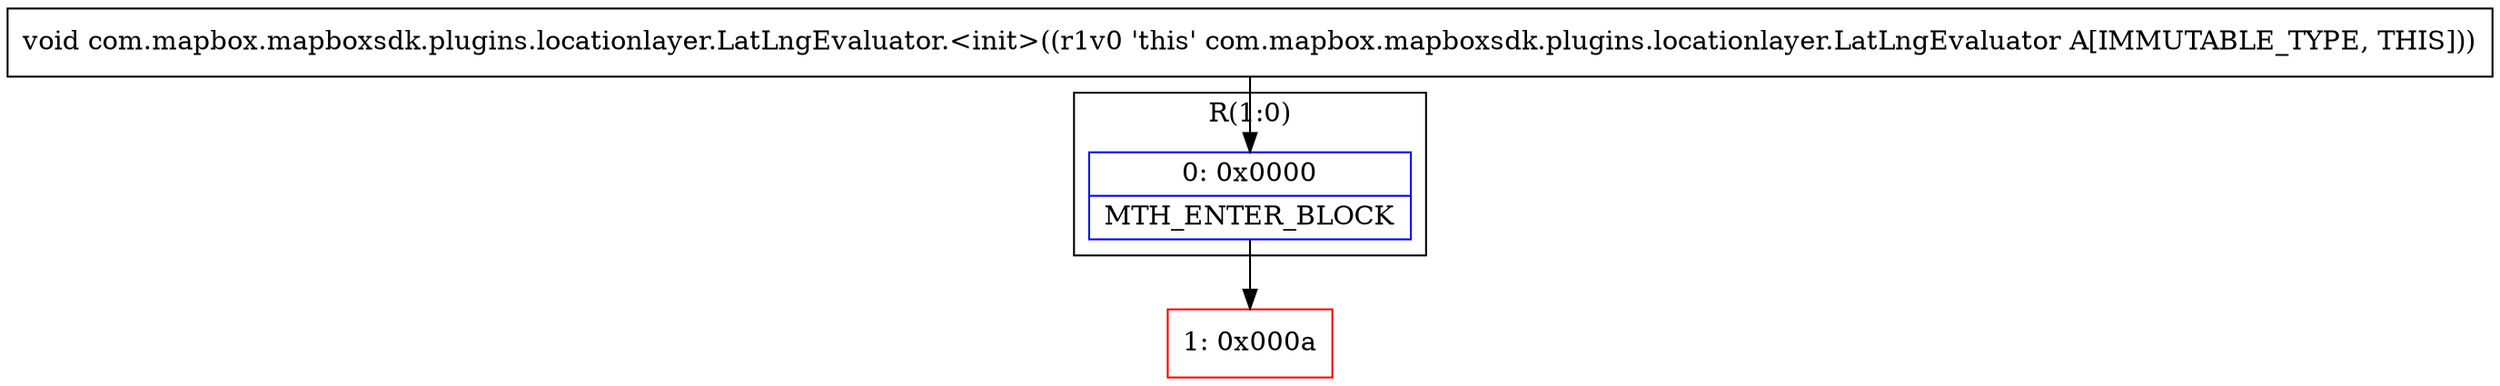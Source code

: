 digraph "CFG forcom.mapbox.mapboxsdk.plugins.locationlayer.LatLngEvaluator.\<init\>()V" {
subgraph cluster_Region_1148617777 {
label = "R(1:0)";
node [shape=record,color=blue];
Node_0 [shape=record,label="{0\:\ 0x0000|MTH_ENTER_BLOCK\l}"];
}
Node_1 [shape=record,color=red,label="{1\:\ 0x000a}"];
MethodNode[shape=record,label="{void com.mapbox.mapboxsdk.plugins.locationlayer.LatLngEvaluator.\<init\>((r1v0 'this' com.mapbox.mapboxsdk.plugins.locationlayer.LatLngEvaluator A[IMMUTABLE_TYPE, THIS])) }"];
MethodNode -> Node_0;
Node_0 -> Node_1;
}

